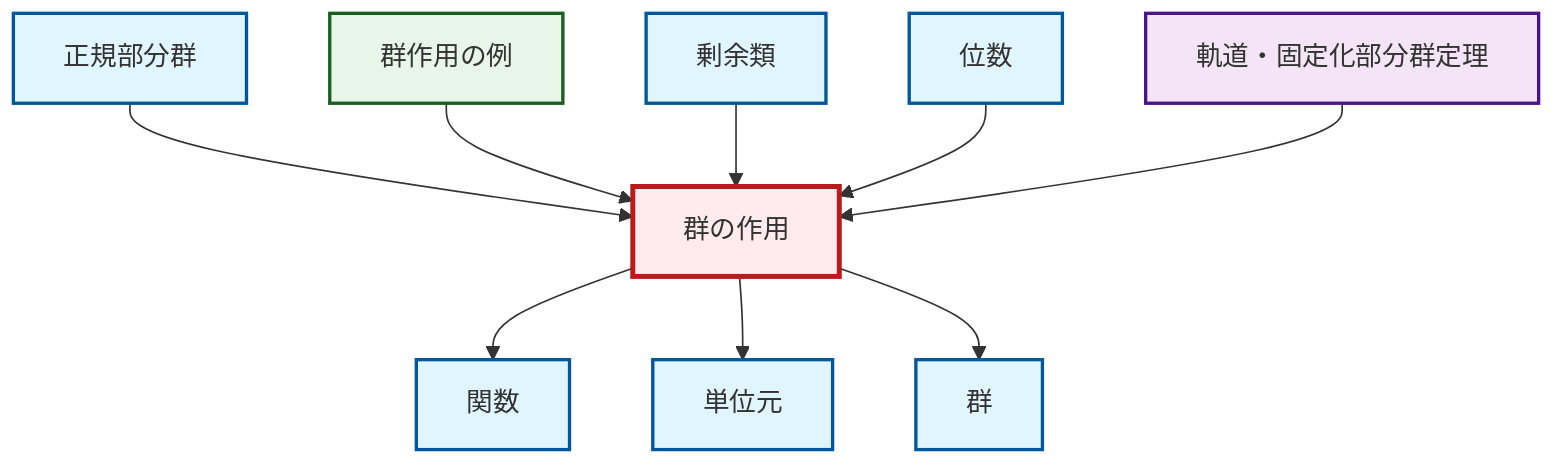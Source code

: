 graph TD
    classDef definition fill:#e1f5fe,stroke:#01579b,stroke-width:2px
    classDef theorem fill:#f3e5f5,stroke:#4a148c,stroke-width:2px
    classDef axiom fill:#fff3e0,stroke:#e65100,stroke-width:2px
    classDef example fill:#e8f5e9,stroke:#1b5e20,stroke-width:2px
    classDef current fill:#ffebee,stroke:#b71c1c,stroke-width:3px
    def-order["位数"]:::definition
    thm-orbit-stabilizer["軌道・固定化部分群定理"]:::theorem
    ex-group-action-examples["群作用の例"]:::example
    def-group-action["群の作用"]:::definition
    def-identity-element["単位元"]:::definition
    def-normal-subgroup["正規部分群"]:::definition
    def-group["群"]:::definition
    def-function["関数"]:::definition
    def-coset["剰余類"]:::definition
    def-normal-subgroup --> def-group-action
    ex-group-action-examples --> def-group-action
    def-group-action --> def-function
    def-group-action --> def-identity-element
    def-group-action --> def-group
    def-coset --> def-group-action
    def-order --> def-group-action
    thm-orbit-stabilizer --> def-group-action
    class def-group-action current
